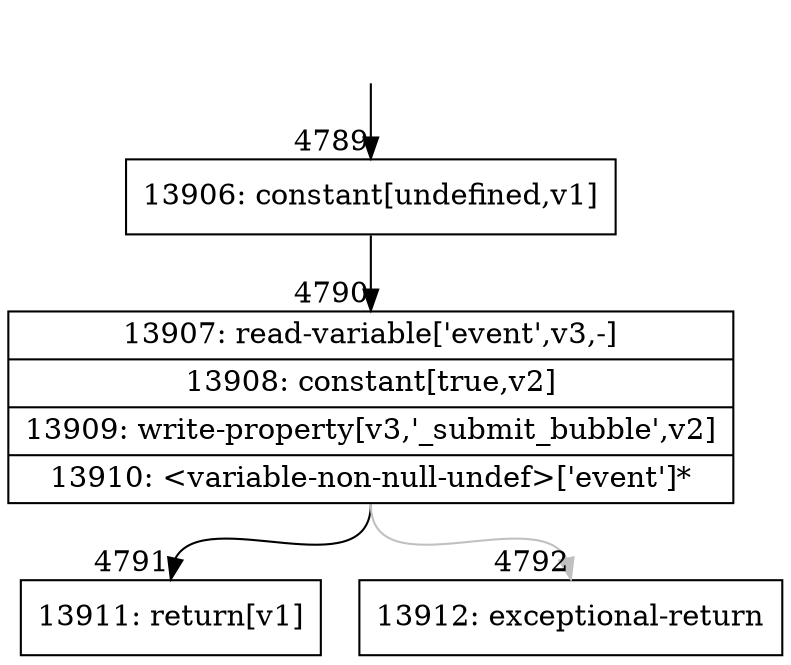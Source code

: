 digraph {
rankdir="TD"
BB_entry301[shape=none,label=""];
BB_entry301 -> BB4789 [tailport=s, headport=n, headlabel="    4789"]
BB4789 [shape=record label="{13906: constant[undefined,v1]}" ] 
BB4789 -> BB4790 [tailport=s, headport=n, headlabel="      4790"]
BB4790 [shape=record label="{13907: read-variable['event',v3,-]|13908: constant[true,v2]|13909: write-property[v3,'_submit_bubble',v2]|13910: \<variable-non-null-undef\>['event']*}" ] 
BB4790 -> BB4791 [tailport=s, headport=n, headlabel="      4791"]
BB4790 -> BB4792 [tailport=s, headport=n, color=gray, headlabel="      4792"]
BB4791 [shape=record label="{13911: return[v1]}" ] 
BB4792 [shape=record label="{13912: exceptional-return}" ] 
}
